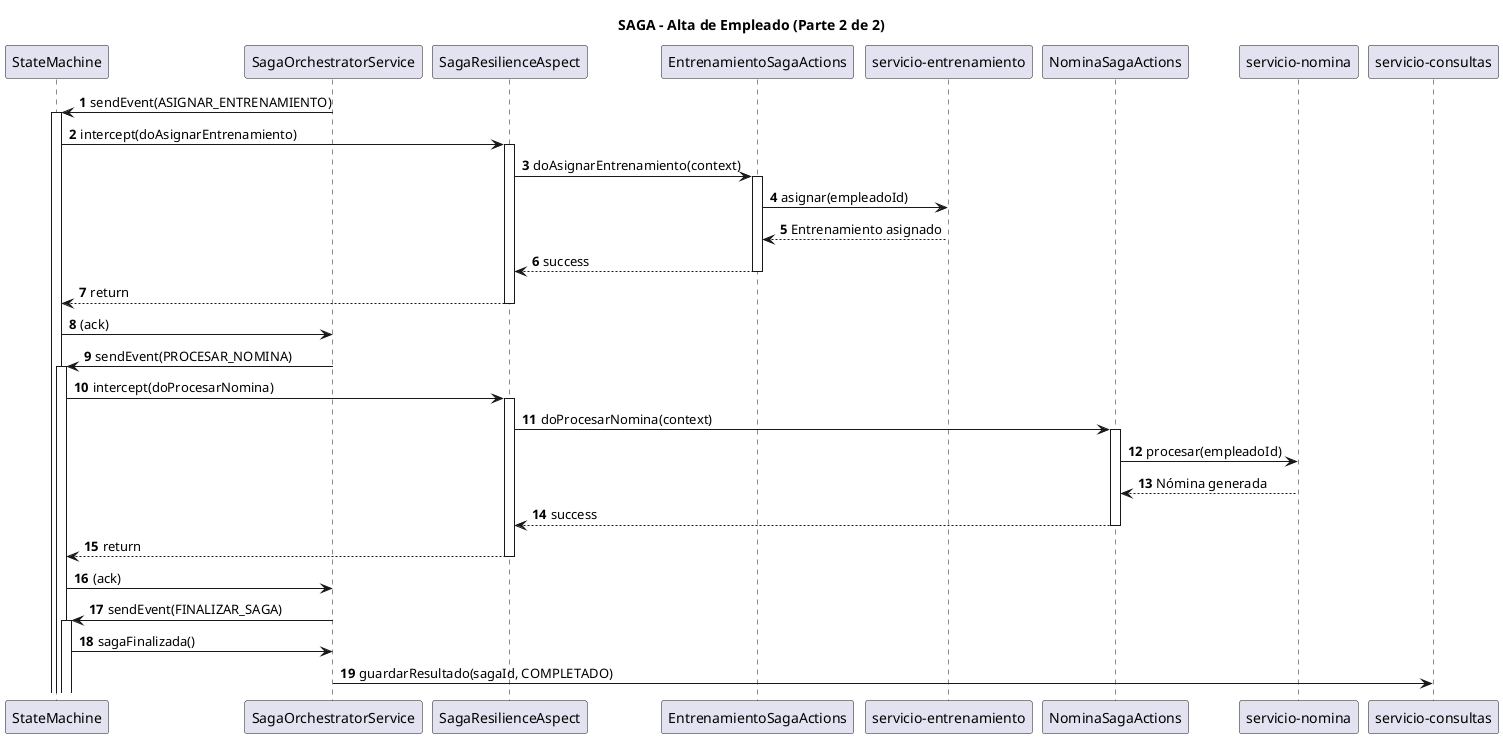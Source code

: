@startuml
title SAGA - Alta de Empleado (Parte 2 de 2)
autonumber

participant "StateMachine"          as SM
participant "SagaOrchestratorService" as Orquestador
participant "SagaResilienceAspect"  as Aspect
participant "EntrenamientoSagaActions" as EntrenamientoActions
participant "servicio-entrenamiento" as EntrenamientoClient
participant "NominaSagaActions"     as NominaActions
participant "servicio-nomina"       as NominaClient
participant "servicio-consultas"    as Consultas

'--- Interceptación antes de ejecutar doAsignarEntrenamiento() ---
Orquestador -> SM : sendEvent(ASIGNAR_ENTRENAMIENTO)
activate SM
SM -> Aspect : intercept(doAsignarEntrenamiento)
activate Aspect

'--- Aspecto invoca la acción de asignar entrenamiento ---
Aspect -> EntrenamientoActions : doAsignarEntrenamiento(context)
activate EntrenamientoActions

'--- EntrenamientoSagaActions llama al microservicio Entrenamiento ---
EntrenamientoActions -> EntrenamientoClient : asignar(empleadoId)
EntrenamientoClient --> EntrenamientoActions : Entrenamiento asignado

'--- Retorno al aspecto ---
EntrenamientoActions --> Aspect : success
deactivate EntrenamientoActions

'--- Aspect retorna al StateMachine ---
Aspect --> SM : return
deactivate Aspect

SM -> Orquestador : (ack)
Orquestador -> SM : sendEvent(PROCESAR_NOMINA)
activate SM

'--- Interceptación antes de ejecutar doProcesarNomina() ---
SM -> Aspect : intercept(doProcesarNomina)
activate Aspect

'--- Aspecto invoca la acción de procesar nómina ---
Aspect -> NominaActions : doProcesarNomina(context)
activate NominaActions

'--- NominaSagaActions llama al microservicio Nómina ---
NominaActions -> NominaClient : procesar(empleadoId)
NominaClient --> NominaActions : Nómina generada

'--- Retorno al aspecto ---
NominaActions --> Aspect : success
deactivate NominaActions

'--- Aspect retorna al StateMachine ---
Aspect --> SM : return
deactivate Aspect

SM -> Orquestador : (ack)
Orquestador -> SM : sendEvent(FINALIZAR_SAGA)
activate SM

SM -> Orquestador : sagaFinalizada()
Orquestador -> Consultas : guardarResultado(sagaId, COMPLETADO)

@enduml

